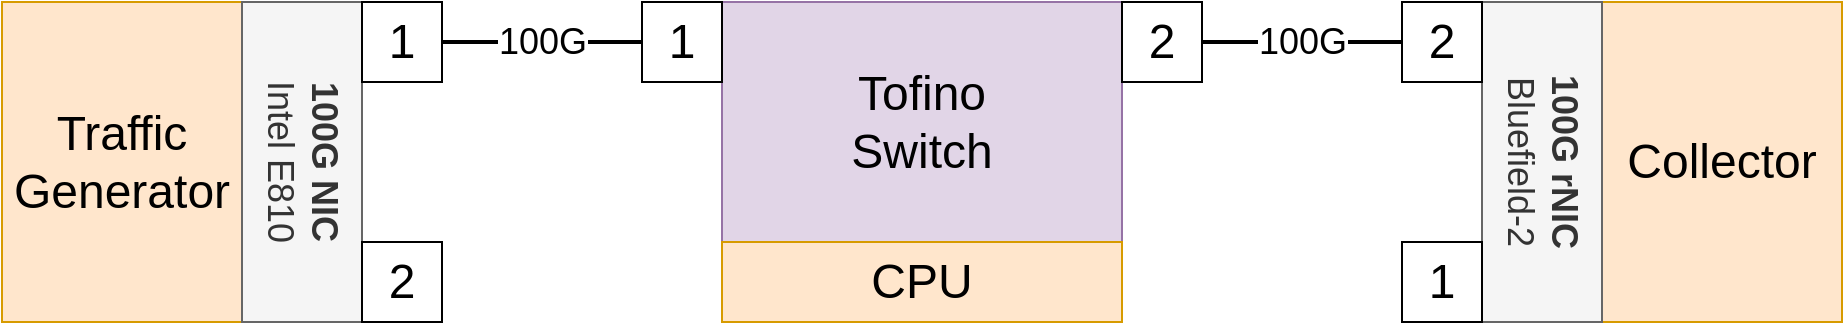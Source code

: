 <mxfile version="20.3.0" type="device"><diagram id="dQwCxYe3Ci5f_CZrPvn9" name="Page-1"><mxGraphModel dx="2431" dy="1367" grid="1" gridSize="10" guides="1" tooltips="1" connect="1" arrows="1" fold="1" page="0" pageScale="1" pageWidth="827" pageHeight="1169" math="0" shadow="0"><root><mxCell id="0"/><mxCell id="1" parent="0"/><mxCell id="CpZbzqlkYxLdiJ-8locb-1" value="Tofino&lt;br style=&quot;font-size: 24px;&quot;&gt;Switch" style="rounded=0;whiteSpace=wrap;html=1;fontSize=24;fillColor=#e1d5e7;strokeColor=#9673a6;" vertex="1" parent="1"><mxGeometry x="280" y="360" width="200" height="120" as="geometry"/></mxCell><mxCell id="CpZbzqlkYxLdiJ-8locb-2" value="2" style="rounded=0;whiteSpace=wrap;html=1;fontSize=24;" vertex="1" parent="1"><mxGeometry x="480" y="360" width="40" height="40" as="geometry"/></mxCell><mxCell id="CpZbzqlkYxLdiJ-8locb-4" value="1" style="rounded=0;whiteSpace=wrap;html=1;fontSize=24;" vertex="1" parent="1"><mxGeometry x="240" y="360" width="40" height="40" as="geometry"/></mxCell><mxCell id="CpZbzqlkYxLdiJ-8locb-5" value="Traffic&lt;br&gt;Generator" style="rounded=0;whiteSpace=wrap;html=1;fontSize=24;fillColor=#ffe6cc;strokeColor=#d79b00;" vertex="1" parent="1"><mxGeometry x="-80" y="360" width="120" height="160" as="geometry"/></mxCell><mxCell id="CpZbzqlkYxLdiJ-8locb-6" value="&lt;b&gt;100G NIC&lt;/b&gt;&lt;br&gt;Intel E810" style="rounded=0;whiteSpace=wrap;html=1;fontSize=18;rotation=90;fillColor=#f5f5f5;fontColor=#333333;strokeColor=#666666;" vertex="1" parent="1"><mxGeometry x="-10" y="410" width="160" height="60" as="geometry"/></mxCell><mxCell id="CpZbzqlkYxLdiJ-8locb-7" value="1" style="rounded=0;whiteSpace=wrap;html=1;fontSize=24;" vertex="1" parent="1"><mxGeometry x="100" y="360" width="40" height="40" as="geometry"/></mxCell><mxCell id="CpZbzqlkYxLdiJ-8locb-8" value="2" style="rounded=0;whiteSpace=wrap;html=1;fontSize=24;" vertex="1" parent="1"><mxGeometry x="100" y="480" width="40" height="40" as="geometry"/></mxCell><mxCell id="CpZbzqlkYxLdiJ-8locb-9" value="100G" style="endArrow=none;html=1;rounded=0;fontSize=18;strokeWidth=2;" edge="1" parent="1" source="CpZbzqlkYxLdiJ-8locb-7" target="CpZbzqlkYxLdiJ-8locb-4"><mxGeometry width="50" height="50" relative="1" as="geometry"><mxPoint x="250" y="630" as="sourcePoint"/><mxPoint x="300" y="580" as="targetPoint"/></mxGeometry></mxCell><mxCell id="CpZbzqlkYxLdiJ-8locb-10" value="Collector" style="rounded=0;whiteSpace=wrap;html=1;fontSize=24;fillColor=#ffe6cc;strokeColor=#d79b00;" vertex="1" parent="1"><mxGeometry x="720" y="360" width="120" height="160" as="geometry"/></mxCell><mxCell id="CpZbzqlkYxLdiJ-8locb-11" value="&lt;b&gt;100G rNIC&lt;/b&gt;&lt;br&gt;Bluefield-2" style="rounded=0;whiteSpace=wrap;html=1;fontSize=18;rotation=90;fillColor=#f5f5f5;fontColor=#333333;strokeColor=#666666;" vertex="1" parent="1"><mxGeometry x="610" y="410" width="160" height="60" as="geometry"/></mxCell><mxCell id="CpZbzqlkYxLdiJ-8locb-12" value="1" style="rounded=0;whiteSpace=wrap;html=1;fontSize=24;" vertex="1" parent="1"><mxGeometry x="620" y="480" width="40" height="40" as="geometry"/></mxCell><mxCell id="CpZbzqlkYxLdiJ-8locb-13" value="2" style="rounded=0;whiteSpace=wrap;html=1;fontSize=24;" vertex="1" parent="1"><mxGeometry x="620" y="360" width="40" height="40" as="geometry"/></mxCell><mxCell id="CpZbzqlkYxLdiJ-8locb-14" value="100G" style="endArrow=none;html=1;rounded=0;fontSize=18;strokeWidth=2;" edge="1" parent="1" source="CpZbzqlkYxLdiJ-8locb-13" target="CpZbzqlkYxLdiJ-8locb-2"><mxGeometry width="50" height="50" relative="1" as="geometry"><mxPoint x="150" y="395.714" as="sourcePoint"/><mxPoint x="250" y="424.286" as="targetPoint"/></mxGeometry></mxCell><mxCell id="CpZbzqlkYxLdiJ-8locb-15" value="CPU" style="rounded=0;whiteSpace=wrap;html=1;fontSize=24;fillColor=#ffe6cc;strokeColor=#d79b00;" vertex="1" parent="1"><mxGeometry x="280" y="480" width="200" height="40" as="geometry"/></mxCell></root></mxGraphModel></diagram></mxfile>